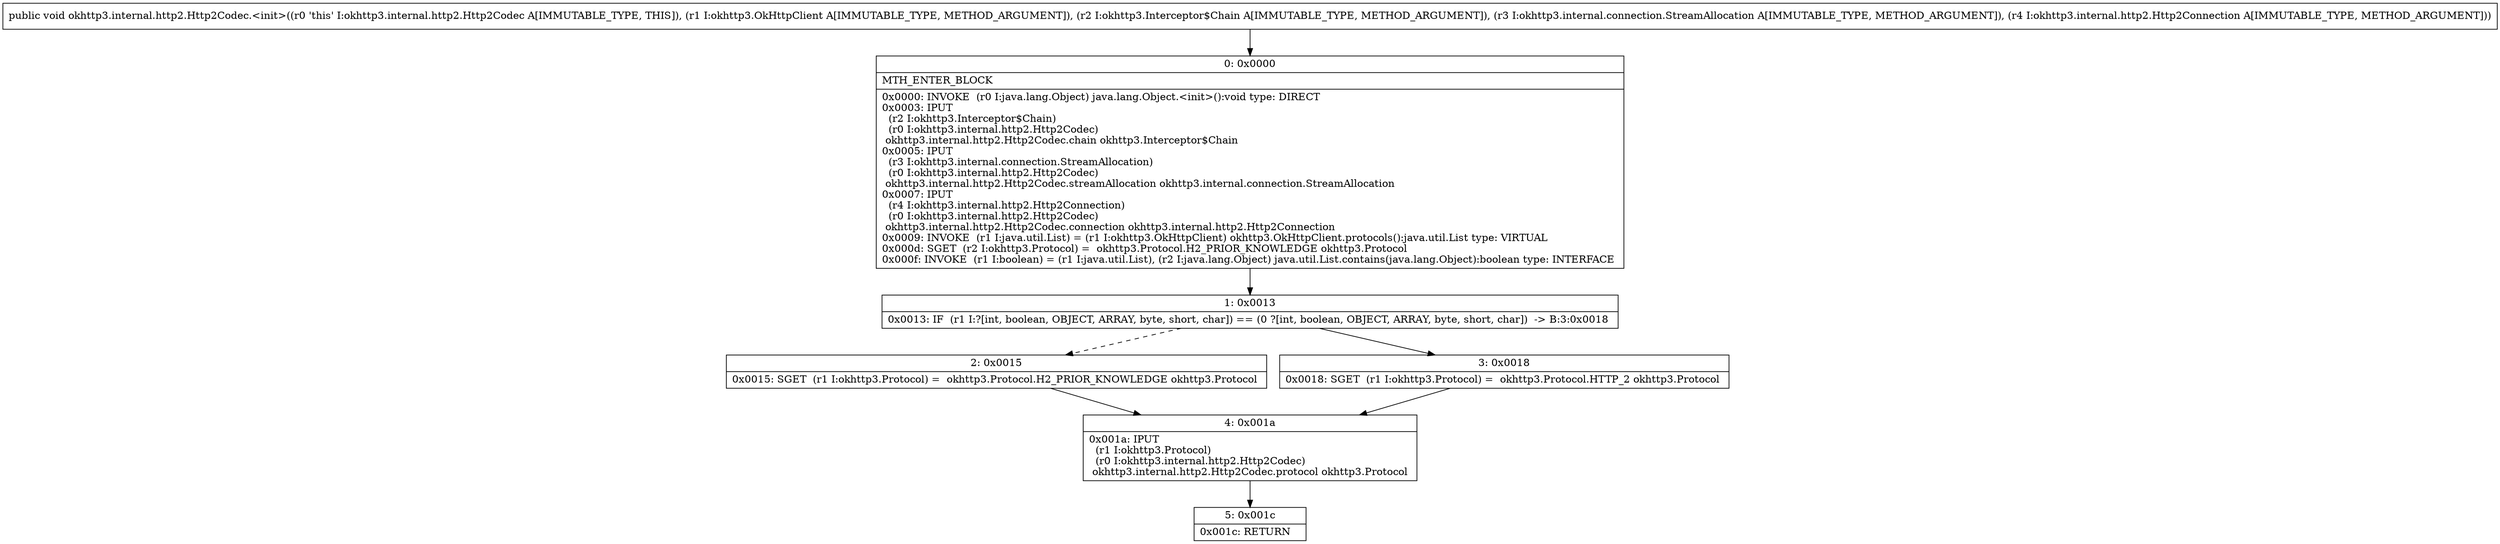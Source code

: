 digraph "CFG forokhttp3.internal.http2.Http2Codec.\<init\>(Lokhttp3\/OkHttpClient;Lokhttp3\/Interceptor$Chain;Lokhttp3\/internal\/connection\/StreamAllocation;Lokhttp3\/internal\/http2\/Http2Connection;)V" {
Node_0 [shape=record,label="{0\:\ 0x0000|MTH_ENTER_BLOCK\l|0x0000: INVOKE  (r0 I:java.lang.Object) java.lang.Object.\<init\>():void type: DIRECT \l0x0003: IPUT  \l  (r2 I:okhttp3.Interceptor$Chain)\l  (r0 I:okhttp3.internal.http2.Http2Codec)\l okhttp3.internal.http2.Http2Codec.chain okhttp3.Interceptor$Chain \l0x0005: IPUT  \l  (r3 I:okhttp3.internal.connection.StreamAllocation)\l  (r0 I:okhttp3.internal.http2.Http2Codec)\l okhttp3.internal.http2.Http2Codec.streamAllocation okhttp3.internal.connection.StreamAllocation \l0x0007: IPUT  \l  (r4 I:okhttp3.internal.http2.Http2Connection)\l  (r0 I:okhttp3.internal.http2.Http2Codec)\l okhttp3.internal.http2.Http2Codec.connection okhttp3.internal.http2.Http2Connection \l0x0009: INVOKE  (r1 I:java.util.List) = (r1 I:okhttp3.OkHttpClient) okhttp3.OkHttpClient.protocols():java.util.List type: VIRTUAL \l0x000d: SGET  (r2 I:okhttp3.Protocol) =  okhttp3.Protocol.H2_PRIOR_KNOWLEDGE okhttp3.Protocol \l0x000f: INVOKE  (r1 I:boolean) = (r1 I:java.util.List), (r2 I:java.lang.Object) java.util.List.contains(java.lang.Object):boolean type: INTERFACE \l}"];
Node_1 [shape=record,label="{1\:\ 0x0013|0x0013: IF  (r1 I:?[int, boolean, OBJECT, ARRAY, byte, short, char]) == (0 ?[int, boolean, OBJECT, ARRAY, byte, short, char])  \-\> B:3:0x0018 \l}"];
Node_2 [shape=record,label="{2\:\ 0x0015|0x0015: SGET  (r1 I:okhttp3.Protocol) =  okhttp3.Protocol.H2_PRIOR_KNOWLEDGE okhttp3.Protocol \l}"];
Node_3 [shape=record,label="{3\:\ 0x0018|0x0018: SGET  (r1 I:okhttp3.Protocol) =  okhttp3.Protocol.HTTP_2 okhttp3.Protocol \l}"];
Node_4 [shape=record,label="{4\:\ 0x001a|0x001a: IPUT  \l  (r1 I:okhttp3.Protocol)\l  (r0 I:okhttp3.internal.http2.Http2Codec)\l okhttp3.internal.http2.Http2Codec.protocol okhttp3.Protocol \l}"];
Node_5 [shape=record,label="{5\:\ 0x001c|0x001c: RETURN   \l}"];
MethodNode[shape=record,label="{public void okhttp3.internal.http2.Http2Codec.\<init\>((r0 'this' I:okhttp3.internal.http2.Http2Codec A[IMMUTABLE_TYPE, THIS]), (r1 I:okhttp3.OkHttpClient A[IMMUTABLE_TYPE, METHOD_ARGUMENT]), (r2 I:okhttp3.Interceptor$Chain A[IMMUTABLE_TYPE, METHOD_ARGUMENT]), (r3 I:okhttp3.internal.connection.StreamAllocation A[IMMUTABLE_TYPE, METHOD_ARGUMENT]), (r4 I:okhttp3.internal.http2.Http2Connection A[IMMUTABLE_TYPE, METHOD_ARGUMENT])) }"];
MethodNode -> Node_0;
Node_0 -> Node_1;
Node_1 -> Node_2[style=dashed];
Node_1 -> Node_3;
Node_2 -> Node_4;
Node_3 -> Node_4;
Node_4 -> Node_5;
}

